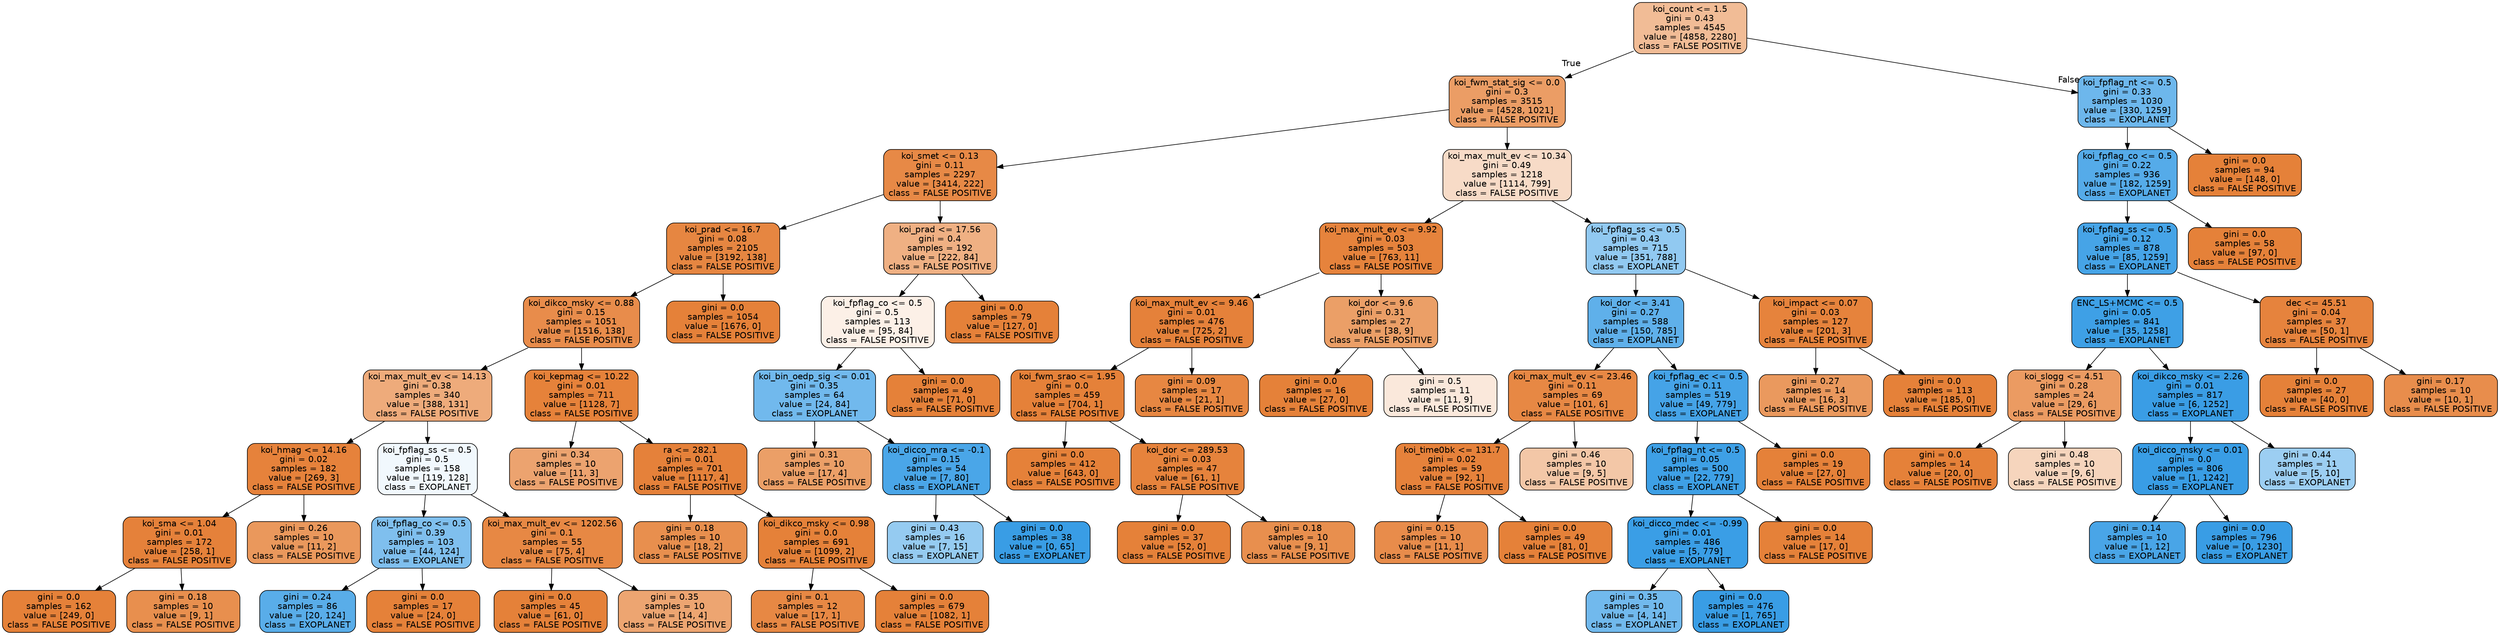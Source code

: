 digraph Tree {
node [shape=box, style="filled, rounded", color="black", fontname=helvetica] ;
edge [fontname=helvetica] ;
0 [label="koi_count <= 1.5\ngini = 0.43\nsamples = 4545\nvalue = [4858, 2280]\nclass = FALSE POSITIVE", fillcolor="#e5813987"] ;
1 [label="koi_fwm_stat_sig <= 0.0\ngini = 0.3\nsamples = 3515\nvalue = [4528, 1021]\nclass = FALSE POSITIVE", fillcolor="#e58139c6"] ;
0 -> 1 [labeldistance=2.5, labelangle=45, headlabel="True"] ;
2 [label="koi_smet <= 0.13\ngini = 0.11\nsamples = 2297\nvalue = [3414, 222]\nclass = FALSE POSITIVE", fillcolor="#e58139ee"] ;
1 -> 2 ;
3 [label="koi_prad <= 16.7\ngini = 0.08\nsamples = 2105\nvalue = [3192, 138]\nclass = FALSE POSITIVE", fillcolor="#e58139f4"] ;
2 -> 3 ;
4 [label="koi_dikco_msky <= 0.88\ngini = 0.15\nsamples = 1051\nvalue = [1516, 138]\nclass = FALSE POSITIVE", fillcolor="#e58139e8"] ;
3 -> 4 ;
5 [label="koi_max_mult_ev <= 14.13\ngini = 0.38\nsamples = 340\nvalue = [388, 131]\nclass = FALSE POSITIVE", fillcolor="#e58139a9"] ;
4 -> 5 ;
6 [label="koi_hmag <= 14.16\ngini = 0.02\nsamples = 182\nvalue = [269, 3]\nclass = FALSE POSITIVE", fillcolor="#e58139fc"] ;
5 -> 6 ;
7 [label="koi_sma <= 1.04\ngini = 0.01\nsamples = 172\nvalue = [258, 1]\nclass = FALSE POSITIVE", fillcolor="#e58139fe"] ;
6 -> 7 ;
8 [label="gini = 0.0\nsamples = 162\nvalue = [249, 0]\nclass = FALSE POSITIVE", fillcolor="#e58139ff"] ;
7 -> 8 ;
9 [label="gini = 0.18\nsamples = 10\nvalue = [9, 1]\nclass = FALSE POSITIVE", fillcolor="#e58139e3"] ;
7 -> 9 ;
10 [label="gini = 0.26\nsamples = 10\nvalue = [11, 2]\nclass = FALSE POSITIVE", fillcolor="#e58139d1"] ;
6 -> 10 ;
11 [label="koi_fpflag_ss <= 0.5\ngini = 0.5\nsamples = 158\nvalue = [119, 128]\nclass = EXOPLANET", fillcolor="#399de512"] ;
5 -> 11 ;
12 [label="koi_fpflag_co <= 0.5\ngini = 0.39\nsamples = 103\nvalue = [44, 124]\nclass = EXOPLANET", fillcolor="#399de5a5"] ;
11 -> 12 ;
13 [label="gini = 0.24\nsamples = 86\nvalue = [20, 124]\nclass = EXOPLANET", fillcolor="#399de5d6"] ;
12 -> 13 ;
14 [label="gini = 0.0\nsamples = 17\nvalue = [24, 0]\nclass = FALSE POSITIVE", fillcolor="#e58139ff"] ;
12 -> 14 ;
15 [label="koi_max_mult_ev <= 1202.56\ngini = 0.1\nsamples = 55\nvalue = [75, 4]\nclass = FALSE POSITIVE", fillcolor="#e58139f1"] ;
11 -> 15 ;
16 [label="gini = 0.0\nsamples = 45\nvalue = [61, 0]\nclass = FALSE POSITIVE", fillcolor="#e58139ff"] ;
15 -> 16 ;
17 [label="gini = 0.35\nsamples = 10\nvalue = [14, 4]\nclass = FALSE POSITIVE", fillcolor="#e58139b6"] ;
15 -> 17 ;
18 [label="koi_kepmag <= 10.22\ngini = 0.01\nsamples = 711\nvalue = [1128, 7]\nclass = FALSE POSITIVE", fillcolor="#e58139fd"] ;
4 -> 18 ;
19 [label="gini = 0.34\nsamples = 10\nvalue = [11, 3]\nclass = FALSE POSITIVE", fillcolor="#e58139b9"] ;
18 -> 19 ;
20 [label="ra <= 282.1\ngini = 0.01\nsamples = 701\nvalue = [1117, 4]\nclass = FALSE POSITIVE", fillcolor="#e58139fe"] ;
18 -> 20 ;
21 [label="gini = 0.18\nsamples = 10\nvalue = [18, 2]\nclass = FALSE POSITIVE", fillcolor="#e58139e3"] ;
20 -> 21 ;
22 [label="koi_dikco_msky <= 0.98\ngini = 0.0\nsamples = 691\nvalue = [1099, 2]\nclass = FALSE POSITIVE", fillcolor="#e58139ff"] ;
20 -> 22 ;
23 [label="gini = 0.1\nsamples = 12\nvalue = [17, 1]\nclass = FALSE POSITIVE", fillcolor="#e58139f0"] ;
22 -> 23 ;
24 [label="gini = 0.0\nsamples = 679\nvalue = [1082, 1]\nclass = FALSE POSITIVE", fillcolor="#e58139ff"] ;
22 -> 24 ;
25 [label="gini = 0.0\nsamples = 1054\nvalue = [1676, 0]\nclass = FALSE POSITIVE", fillcolor="#e58139ff"] ;
3 -> 25 ;
26 [label="koi_prad <= 17.56\ngini = 0.4\nsamples = 192\nvalue = [222, 84]\nclass = FALSE POSITIVE", fillcolor="#e581399f"] ;
2 -> 26 ;
27 [label="koi_fpflag_co <= 0.5\ngini = 0.5\nsamples = 113\nvalue = [95, 84]\nclass = FALSE POSITIVE", fillcolor="#e581391e"] ;
26 -> 27 ;
28 [label="koi_bin_oedp_sig <= 0.01\ngini = 0.35\nsamples = 64\nvalue = [24, 84]\nclass = EXOPLANET", fillcolor="#399de5b6"] ;
27 -> 28 ;
29 [label="gini = 0.31\nsamples = 10\nvalue = [17, 4]\nclass = FALSE POSITIVE", fillcolor="#e58139c3"] ;
28 -> 29 ;
30 [label="koi_dicco_mra <= -0.1\ngini = 0.15\nsamples = 54\nvalue = [7, 80]\nclass = EXOPLANET", fillcolor="#399de5e9"] ;
28 -> 30 ;
31 [label="gini = 0.43\nsamples = 16\nvalue = [7, 15]\nclass = EXOPLANET", fillcolor="#399de588"] ;
30 -> 31 ;
32 [label="gini = 0.0\nsamples = 38\nvalue = [0, 65]\nclass = EXOPLANET", fillcolor="#399de5ff"] ;
30 -> 32 ;
33 [label="gini = 0.0\nsamples = 49\nvalue = [71, 0]\nclass = FALSE POSITIVE", fillcolor="#e58139ff"] ;
27 -> 33 ;
34 [label="gini = 0.0\nsamples = 79\nvalue = [127, 0]\nclass = FALSE POSITIVE", fillcolor="#e58139ff"] ;
26 -> 34 ;
35 [label="koi_max_mult_ev <= 10.34\ngini = 0.49\nsamples = 1218\nvalue = [1114, 799]\nclass = FALSE POSITIVE", fillcolor="#e5813948"] ;
1 -> 35 ;
36 [label="koi_max_mult_ev <= 9.92\ngini = 0.03\nsamples = 503\nvalue = [763, 11]\nclass = FALSE POSITIVE", fillcolor="#e58139fb"] ;
35 -> 36 ;
37 [label="koi_max_mult_ev <= 9.46\ngini = 0.01\nsamples = 476\nvalue = [725, 2]\nclass = FALSE POSITIVE", fillcolor="#e58139fe"] ;
36 -> 37 ;
38 [label="koi_fwm_srao <= 1.95\ngini = 0.0\nsamples = 459\nvalue = [704, 1]\nclass = FALSE POSITIVE", fillcolor="#e58139ff"] ;
37 -> 38 ;
39 [label="gini = 0.0\nsamples = 412\nvalue = [643, 0]\nclass = FALSE POSITIVE", fillcolor="#e58139ff"] ;
38 -> 39 ;
40 [label="koi_dor <= 289.53\ngini = 0.03\nsamples = 47\nvalue = [61, 1]\nclass = FALSE POSITIVE", fillcolor="#e58139fb"] ;
38 -> 40 ;
41 [label="gini = 0.0\nsamples = 37\nvalue = [52, 0]\nclass = FALSE POSITIVE", fillcolor="#e58139ff"] ;
40 -> 41 ;
42 [label="gini = 0.18\nsamples = 10\nvalue = [9, 1]\nclass = FALSE POSITIVE", fillcolor="#e58139e3"] ;
40 -> 42 ;
43 [label="gini = 0.09\nsamples = 17\nvalue = [21, 1]\nclass = FALSE POSITIVE", fillcolor="#e58139f3"] ;
37 -> 43 ;
44 [label="koi_dor <= 9.6\ngini = 0.31\nsamples = 27\nvalue = [38, 9]\nclass = FALSE POSITIVE", fillcolor="#e58139c3"] ;
36 -> 44 ;
45 [label="gini = 0.0\nsamples = 16\nvalue = [27, 0]\nclass = FALSE POSITIVE", fillcolor="#e58139ff"] ;
44 -> 45 ;
46 [label="gini = 0.5\nsamples = 11\nvalue = [11, 9]\nclass = FALSE POSITIVE", fillcolor="#e581392e"] ;
44 -> 46 ;
47 [label="koi_fpflag_ss <= 0.5\ngini = 0.43\nsamples = 715\nvalue = [351, 788]\nclass = EXOPLANET", fillcolor="#399de58d"] ;
35 -> 47 ;
48 [label="koi_dor <= 3.41\ngini = 0.27\nsamples = 588\nvalue = [150, 785]\nclass = EXOPLANET", fillcolor="#399de5ce"] ;
47 -> 48 ;
49 [label="koi_max_mult_ev <= 23.46\ngini = 0.11\nsamples = 69\nvalue = [101, 6]\nclass = FALSE POSITIVE", fillcolor="#e58139f0"] ;
48 -> 49 ;
50 [label="koi_time0bk <= 131.7\ngini = 0.02\nsamples = 59\nvalue = [92, 1]\nclass = FALSE POSITIVE", fillcolor="#e58139fc"] ;
49 -> 50 ;
51 [label="gini = 0.15\nsamples = 10\nvalue = [11, 1]\nclass = FALSE POSITIVE", fillcolor="#e58139e8"] ;
50 -> 51 ;
52 [label="gini = 0.0\nsamples = 49\nvalue = [81, 0]\nclass = FALSE POSITIVE", fillcolor="#e58139ff"] ;
50 -> 52 ;
53 [label="gini = 0.46\nsamples = 10\nvalue = [9, 5]\nclass = FALSE POSITIVE", fillcolor="#e5813971"] ;
49 -> 53 ;
54 [label="koi_fpflag_ec <= 0.5\ngini = 0.11\nsamples = 519\nvalue = [49, 779]\nclass = EXOPLANET", fillcolor="#399de5ef"] ;
48 -> 54 ;
55 [label="koi_fpflag_nt <= 0.5\ngini = 0.05\nsamples = 500\nvalue = [22, 779]\nclass = EXOPLANET", fillcolor="#399de5f8"] ;
54 -> 55 ;
56 [label="koi_dicco_mdec <= -0.99\ngini = 0.01\nsamples = 486\nvalue = [5, 779]\nclass = EXOPLANET", fillcolor="#399de5fd"] ;
55 -> 56 ;
57 [label="gini = 0.35\nsamples = 10\nvalue = [4, 14]\nclass = EXOPLANET", fillcolor="#399de5b6"] ;
56 -> 57 ;
58 [label="gini = 0.0\nsamples = 476\nvalue = [1, 765]\nclass = EXOPLANET", fillcolor="#399de5ff"] ;
56 -> 58 ;
59 [label="gini = 0.0\nsamples = 14\nvalue = [17, 0]\nclass = FALSE POSITIVE", fillcolor="#e58139ff"] ;
55 -> 59 ;
60 [label="gini = 0.0\nsamples = 19\nvalue = [27, 0]\nclass = FALSE POSITIVE", fillcolor="#e58139ff"] ;
54 -> 60 ;
61 [label="koi_impact <= 0.07\ngini = 0.03\nsamples = 127\nvalue = [201, 3]\nclass = FALSE POSITIVE", fillcolor="#e58139fb"] ;
47 -> 61 ;
62 [label="gini = 0.27\nsamples = 14\nvalue = [16, 3]\nclass = FALSE POSITIVE", fillcolor="#e58139cf"] ;
61 -> 62 ;
63 [label="gini = 0.0\nsamples = 113\nvalue = [185, 0]\nclass = FALSE POSITIVE", fillcolor="#e58139ff"] ;
61 -> 63 ;
64 [label="koi_fpflag_nt <= 0.5\ngini = 0.33\nsamples = 1030\nvalue = [330, 1259]\nclass = EXOPLANET", fillcolor="#399de5bc"] ;
0 -> 64 [labeldistance=2.5, labelangle=-45, headlabel="False"] ;
65 [label="koi_fpflag_co <= 0.5\ngini = 0.22\nsamples = 936\nvalue = [182, 1259]\nclass = EXOPLANET", fillcolor="#399de5da"] ;
64 -> 65 ;
66 [label="koi_fpflag_ss <= 0.5\ngini = 0.12\nsamples = 878\nvalue = [85, 1259]\nclass = EXOPLANET", fillcolor="#399de5ee"] ;
65 -> 66 ;
67 [label="ENC_LS+MCMC <= 0.5\ngini = 0.05\nsamples = 841\nvalue = [35, 1258]\nclass = EXOPLANET", fillcolor="#399de5f8"] ;
66 -> 67 ;
68 [label="koi_slogg <= 4.51\ngini = 0.28\nsamples = 24\nvalue = [29, 6]\nclass = FALSE POSITIVE", fillcolor="#e58139ca"] ;
67 -> 68 ;
69 [label="gini = 0.0\nsamples = 14\nvalue = [20, 0]\nclass = FALSE POSITIVE", fillcolor="#e58139ff"] ;
68 -> 69 ;
70 [label="gini = 0.48\nsamples = 10\nvalue = [9, 6]\nclass = FALSE POSITIVE", fillcolor="#e5813955"] ;
68 -> 70 ;
71 [label="koi_dikco_msky <= 2.26\ngini = 0.01\nsamples = 817\nvalue = [6, 1252]\nclass = EXOPLANET", fillcolor="#399de5fe"] ;
67 -> 71 ;
72 [label="koi_dicco_msky <= 0.01\ngini = 0.0\nsamples = 806\nvalue = [1, 1242]\nclass = EXOPLANET", fillcolor="#399de5ff"] ;
71 -> 72 ;
73 [label="gini = 0.14\nsamples = 10\nvalue = [1, 12]\nclass = EXOPLANET", fillcolor="#399de5ea"] ;
72 -> 73 ;
74 [label="gini = 0.0\nsamples = 796\nvalue = [0, 1230]\nclass = EXOPLANET", fillcolor="#399de5ff"] ;
72 -> 74 ;
75 [label="gini = 0.44\nsamples = 11\nvalue = [5, 10]\nclass = EXOPLANET", fillcolor="#399de57f"] ;
71 -> 75 ;
76 [label="dec <= 45.51\ngini = 0.04\nsamples = 37\nvalue = [50, 1]\nclass = FALSE POSITIVE", fillcolor="#e58139fa"] ;
66 -> 76 ;
77 [label="gini = 0.0\nsamples = 27\nvalue = [40, 0]\nclass = FALSE POSITIVE", fillcolor="#e58139ff"] ;
76 -> 77 ;
78 [label="gini = 0.17\nsamples = 10\nvalue = [10, 1]\nclass = FALSE POSITIVE", fillcolor="#e58139e6"] ;
76 -> 78 ;
79 [label="gini = 0.0\nsamples = 58\nvalue = [97, 0]\nclass = FALSE POSITIVE", fillcolor="#e58139ff"] ;
65 -> 79 ;
80 [label="gini = 0.0\nsamples = 94\nvalue = [148, 0]\nclass = FALSE POSITIVE", fillcolor="#e58139ff"] ;
64 -> 80 ;
}